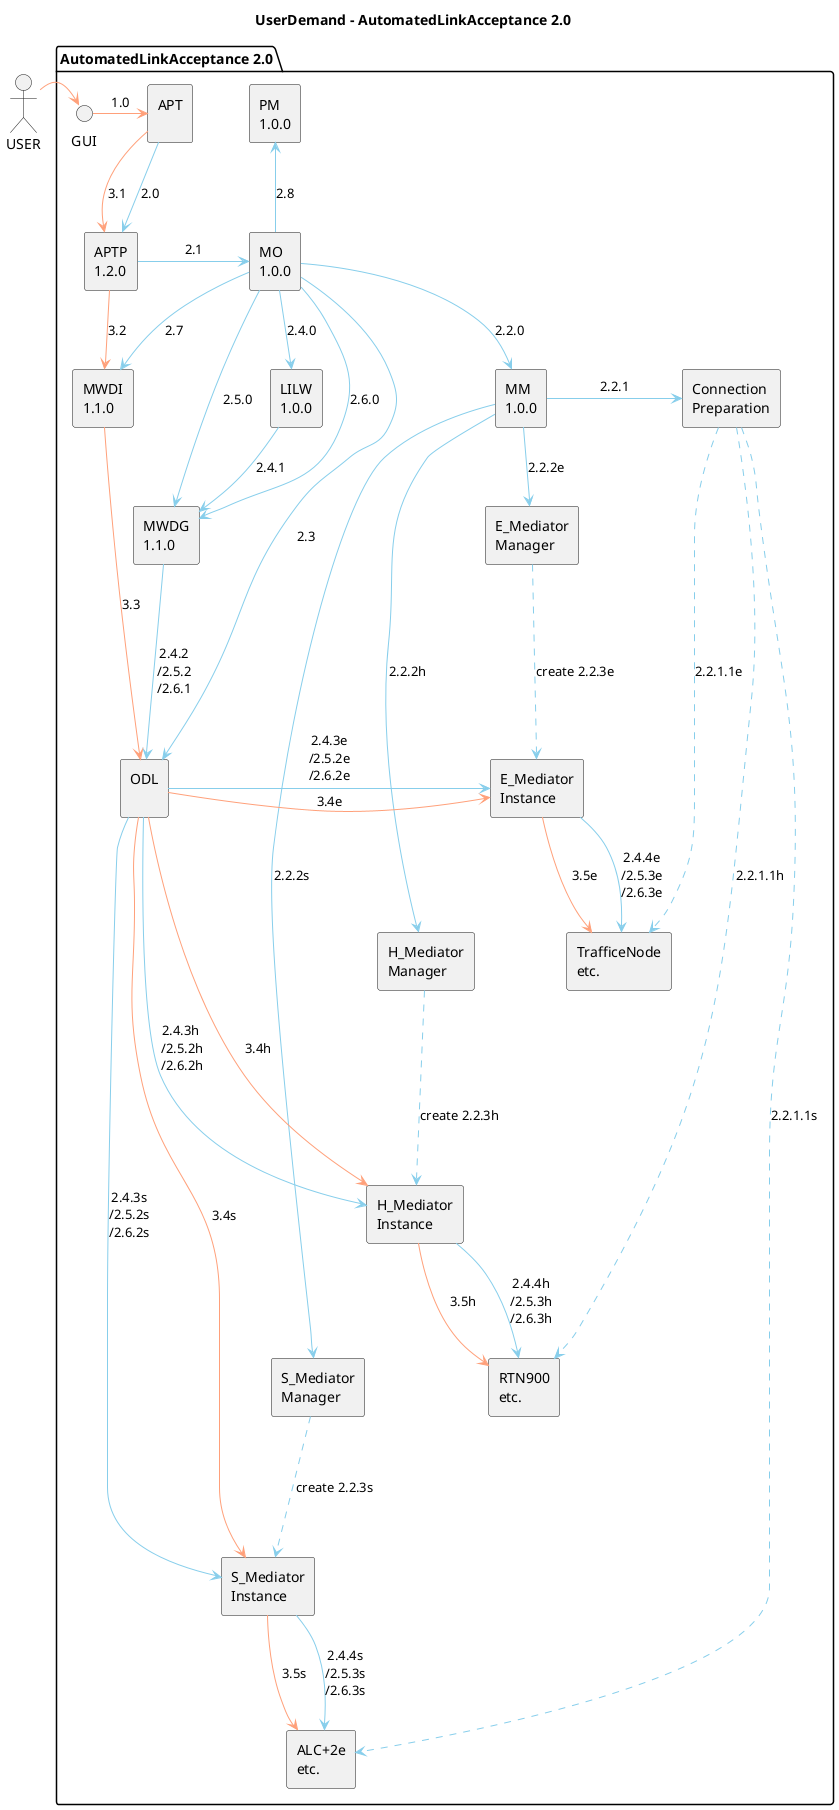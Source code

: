 @startuml AutomatedLinkAcceptanceFlow
skinparam componentStyle rectangle

title
UserDemand - AutomatedLinkAcceptance 2.0
end title

actor USER as USER
  
  package "AutomatedLinkAcceptance 2.0" {

  interface GUI as GUI
  USER -[hidden] GUI
  component [APT\n] as APT
  GUI -[hidden] APT
  component [APTP\n1.2.0] as APTP

  USER -> GUI #LightSalmon
  GUI -> APT #LightSalmon : 1.0
  component [MO\n1.0.0] as MO
  APT -[hidden] MO
  component [MM\n1.0.0] as MM
  component [Connection\nPreparation] as ConnectionPreparation
  MO -[hidden]- MM
 
  component [E_Mediator\nManager] as E_MediatorManager 
   MM -[hidden]- E_MediatorManager
  component [E_Mediator\nInstance] as E_MediatorInstance 
  E_MediatorManager -[hidden]-> E_MediatorInstance 
  component [TrafficeNode\netc.] as E_Device 
  E_MediatorInstance -[hidden] E_Device
  component [H_Mediator\nManager] as H_MediatorManager 
  MM -[hidden]- H_MediatorManager
  E_MediatorInstance -[hidden]- H_MediatorManager
    component [H_Mediator\nInstance] as H_MediatorInstance 
  E_MediatorInstance -[hidden]- H_MediatorInstance
  H_MediatorManager -[hidden]- H_MediatorInstance
  component [RTN900\netc.] as H_Device 
  H_MediatorInstance -[hidden] H_Device
  E_Device -[hidden]- H_Device
  component [S_Mediator\nManager] as S_MediatorManager 
  MM -[hidden]- S_MediatorManager
  H_MediatorInstance -[hidden]- S_MediatorManager
  component [S_Mediator\nInstance] as S_MediatorInstance 
  component [ALC+2e\netc.] as S_Device 
  S_MediatorInstance -[hidden] S_Device
  
 
  MM -[hidden]- S_MediatorManager

  component [ODL\n] as ODL
  component [PM\n1.0.0] as PM
  component [LILW\n1.0.0] as LILW

  component [MWDG\n1.1.0] as MWDG
   LILW -[hidden] MWDG
  component [MWDI\n1.1.0] as MWDI
   MO -[hidden] MWDI


  APT -> APTP #SkyBlue : 2.0
  APTP -> MO #SkyBlue : 2.1

  
  MO -l-> MM #SkyBlue : 2.2.0
  MM -l-> ConnectionPreparation #SkyBlue : 2.2.1

  ConnectionPreparation ..> E_Device #SkyBlue : 2.2.1.1e
  ConnectionPreparation ..> H_Device #SkyBlue : 2.2.1.1h
  ConnectionPreparation ..> S_Device #SkyBlue : 2.2.1.1s
  
  MM -d-> E_MediatorManager #SkyBlue : 2.2.2e
  E_MediatorManager ..d.> E_MediatorInstance #SkyBlue : create 2.2.3e
  MM -> H_MediatorManager #SkyBlue : 2.2.2h
  H_MediatorManager ..d.> H_MediatorInstance #SkyBlue : create 2.2.3h
  MM -d-> S_MediatorManager #SkyBlue : 2.2.2s
  S_MediatorManager ..d.> S_MediatorInstance #SkyBlue : create 2.2.3s

  MO -> ODL #SkyBlue : 2.3

  MWDI -[hidden]LILW
  MO -down-> LILW #SkyBlue : 2.4.0
  LILW -down-> MWDG #SkyBlue : 2.4.1
  MWDG -> ODL #SkyBlue : 2.4.2\n/2.5.2\n/2.6.1


  ODL -> E_MediatorInstance #SkyBlue : 2.4.3e\n/2.5.2e\n/2.6.2e
  ODL -> H_MediatorInstance #SkyBlue: 2.4.3h \n/2.5.2h\n/2.6.2h
  ODL -> S_MediatorInstance #SkyBlue : 2.4.3s\n/2.5.2s\n/2.6.2s
  E_MediatorInstance -> E_Device #SkyBlue : 2.4.4e\n/2.5.3e\n/2.6.3e
  H_MediatorInstance -> H_Device #SkyBlue : 2.4.4h\n/2.5.3h\n/2.6.3h
  S_MediatorInstance -> S_Device #SkyBlue : 2.4.4s\n/2.5.3s\n/2.6.3s

  MO -up-> MWDG #SkyBlue : 2.5.0
  MO -d-> MWDG #SkyBlue : 2.6.0
  MO -d-> MWDI #SkyBlue : 2.7
  MO -up-> PM #SkyBlue : 2.8

  APT --> APTP #LightSalmon : 3.1
  APTP -d-> MWDI #LightSalmon : 3.2
  MWDI -> ODL #LightSalmon : 3.3
  ODL -> E_MediatorInstance #LightSalmon : 3.4e
  ODL -> H_MediatorInstance #LightSalmon : 3.4h
  ODL -> S_MediatorInstance #LightSalmon : 3.4s
  E_MediatorInstance -d-> E_Device #LightSalmon : 3.5e
  H_MediatorInstance -d-> H_Device #LightSalmon : 3.5h
  S_MediatorInstance -d-> S_Device #LightSalmon : 3.5s


  }

@enduml
